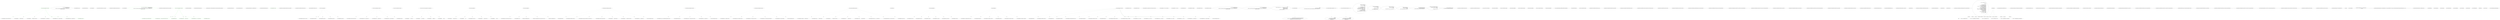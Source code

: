 digraph  {
d24 [cluster="CommandLine.Tests.Unit.Text.HelpTextTests.Create_instance_with_options()", color=green, community=0, label="var lines = sut.ToString().ToNotEmptyLines().TrimStringArray()", prediction=0, span="57-57"];
d23 [cluster="CommandLine.Tests.Unit.Text.HelpTextTests.Create_instance_with_options()", label="var sut = new HelpText { AddDashesToOption = true }\r\n                .AddPreOptionsLine(''pre-options'')\r\n                .AddOptions(new NotParsed<FakeOptions>(TypeInfo.Create(typeof(FakeOptions)), Enumerable.Empty<Error>()))\r\n                .AddPostOptionsLine(''post-options'')", span="50-53"];
d25 [cluster="CommandLine.Tests.Unit.Text.HelpTextTests.Create_instance_with_options()", label="lines[0].ShouldBeEquivalentTo(''pre-options'')", span="58-58"];
d4 [cluster="CommandLine.Text.HelpText.ToString()", label="Entry CommandLine.Text.HelpText.ToString()", span="579-579"];
d21 [cluster="string.ToNotEmptyLines()", label="Entry string.ToNotEmptyLines()", span="10-10"];
d38 [cluster="System.Collections.Generic.IEnumerable<string>.TrimStringArray()", label="Entry System.Collections.Generic.IEnumerable<string>.TrimStringArray()", span="15-15"];
d26 [cluster="CommandLine.Tests.Unit.Text.HelpTextTests.Create_instance_with_options()", label="lines[1].ShouldBeEquivalentTo(''--stringvalue    Define a string value here.'')", span="59-59"];
d27 [cluster="CommandLine.Tests.Unit.Text.HelpTextTests.Create_instance_with_options()", label="lines[2].ShouldBeEquivalentTo(''-i               Define a int sequence here.'')", span="60-60"];
d28 [cluster="CommandLine.Tests.Unit.Text.HelpTextTests.Create_instance_with_options()", label="lines[3].ShouldBeEquivalentTo(''-x               Define a boolean or switch value here.'')", span="61-61"];
d29 [cluster="CommandLine.Tests.Unit.Text.HelpTextTests.Create_instance_with_options()", label="lines[4].ShouldBeEquivalentTo(''--help           Display this help screen.'')", span="62-62"];
d30 [cluster="CommandLine.Tests.Unit.Text.HelpTextTests.Create_instance_with_options()", label="lines[5].ShouldBeEquivalentTo(''--version        Display version information.'')", span="63-63"];
d31 [cluster="CommandLine.Tests.Unit.Text.HelpTextTests.Create_instance_with_options()", label="lines[6].ShouldBeEquivalentTo(''value pos. 0     Define a long value here.'')", span="64-64"];
d32 [cluster="CommandLine.Tests.Unit.Text.HelpTextTests.Create_instance_with_options()", color=green, community=0, label="lines[7].ShouldBeEquivalentTo(''post-options'')", prediction=0, span="65-65"];
d33 [cluster="CommandLine.Tests.Unit.Text.HelpTextTests.Create_instance_with_options()", label="Exit CommandLine.Tests.Unit.Text.HelpTextTests.Create_instance_with_options()", span="46-46"];
d5 [cluster="Unk.ShouldBeEquivalentTo", label="Entry Unk.ShouldBeEquivalentTo", span=""];
d40 [cluster="CommandLine.Tests.Unit.Text.HelpTextTests.Create_instance_with_enum_options_enabled()", color=green, community=0, label="var sut = new HelpText { AddDashesToOption = true, AddEnumValuesToHelpText = true }\r\n                .AddPreOptionsLine(''pre-options'')\r\n                .AddOptions(new NotParsed<FakeOptionsWithHelpTextEnum>(TypeInfo.Create(typeof(FakeOptionsWithHelpTextEnum)), Enumerable.Empty<Error>()))\r\n                .AddPostOptionsLine(''post-options'')", prediction=2, span="74-77"];
d39 [cluster="CommandLine.Tests.Unit.Text.HelpTextTests.Create_instance_with_enum_options_enabled()", label="Entry CommandLine.Tests.Unit.Text.HelpTextTests.Create_instance_with_enum_options_enabled()", span="70-70"];
d41 [cluster="CommandLine.Tests.Unit.Text.HelpTextTests.Create_instance_with_enum_options_enabled()", color=green, community=0, label="var lines = sut.ToString().ToNotEmptyLines().TrimStringArray()", prediction=3, span="81-81"];
d3 [cluster="CommandLine.Text.HelpText.HelpText()", label="Entry CommandLine.Text.HelpText.HelpText()", span="35-35"];
d19 [cluster="CommandLine.Text.HelpText.AddPreOptionsLine(string)", label="Entry CommandLine.Text.HelpText.AddPreOptionsLine(string)", span="321-321"];
d34 [cluster="CommandLine.NotParsed<T>.NotParsed(CommandLine.TypeInfo, System.Collections.Generic.IEnumerable<CommandLine.Error>)", label="Entry CommandLine.NotParsed<T>.NotParsed(CommandLine.TypeInfo, System.Collections.Generic.IEnumerable<CommandLine.Error>)", span="163-163"];
d35 [cluster="CommandLine.TypeInfo.Create(System.Type)", label="Entry CommandLine.TypeInfo.Create(System.Type)", span="29-29"];
d36 [cluster="System.Linq.Enumerable.Empty<TResult>()", label="Entry System.Linq.Enumerable.Empty<TResult>()", span="0-0"];
d37 [cluster="CommandLine.Text.HelpText.AddOptions<T>(CommandLine.ParserResult<T>)", label="Entry CommandLine.Text.HelpText.AddOptions<T>(CommandLine.ParserResult<T>)", span="388-388"];
d20 [cluster="CommandLine.Text.HelpText.AddPostOptionsLine(string)", label="Entry CommandLine.Text.HelpText.AddPostOptionsLine(string)", span="332-332"];
d42 [cluster="CommandLine.Tests.Unit.Text.HelpTextTests.Create_instance_with_enum_options_enabled()", color=green, community=0, label="lines[0].ShouldBeEquivalentTo(''pre-options'')", prediction=4, span="82-82"];
d43 [cluster="CommandLine.Tests.Unit.Text.HelpTextTests.Create_instance_with_enum_options_enabled()", color=green, community=0, label="lines[1].ShouldBeEquivalentTo(''--stringvalue    Define a string value here.'')", prediction=3, span="83-83"];
d44 [cluster="CommandLine.Tests.Unit.Text.HelpTextTests.Create_instance_with_enum_options_enabled()", color=green, community=0, label="lines[2].ShouldBeEquivalentTo(''--shape          Define a enum value here. Valid values: Circle, Square,'')", prediction=3, span="84-84"];
d45 [cluster="CommandLine.Tests.Unit.Text.HelpTextTests.Create_instance_with_enum_options_enabled()", color=green, community=0, label="lines[3].ShouldBeEquivalentTo(''Triangle'')", prediction=3, span="85-85"];
d46 [cluster="CommandLine.Tests.Unit.Text.HelpTextTests.Create_instance_with_enum_options_enabled()", color=green, community=0, label="lines[4].ShouldBeEquivalentTo(''--help           Display this help screen.'')", prediction=3, span="86-86"];
d47 [cluster="CommandLine.Tests.Unit.Text.HelpTextTests.Create_instance_with_enum_options_enabled()", color=green, community=0, label="lines[5].ShouldBeEquivalentTo(''--version        Display version information.'')", prediction=3, span="87-87"];
d48 [cluster="CommandLine.Tests.Unit.Text.HelpTextTests.Create_instance_with_enum_options_enabled()", color=green, community=0, label="lines[6].ShouldBeEquivalentTo(''post-options'')", prediction=3, span="88-88"];
d49 [cluster="CommandLine.Tests.Unit.Text.HelpTextTests.Create_instance_with_enum_options_enabled()", label="Exit CommandLine.Tests.Unit.Text.HelpTextTests.Create_instance_with_enum_options_enabled()", span="70-70"];
d22 [cluster="CommandLine.Tests.Unit.Text.HelpTextTests.Create_instance_with_options()", label="Entry CommandLine.Tests.Unit.Text.HelpTextTests.Create_instance_with_options()", span="46-46"];
d1 [cluster="CommandLine.Tests.Unit.Text.HelpTextTests.Create_empty_instance()", label="string.Empty.ShouldBeEquivalentTo(new HelpText().ToString())", span="18-18"];
d8 [cluster="CommandLine.Tests.Unit.Text.HelpTextTests.Create_instance_without_options()", label="var lines = sut.ToString().ToNotEmptyLines()", span="34-34"];
d52 [cluster="CommandLine.Tests.Unit.Text.HelpTextTests.Create_instance_with_enum_options_disabled()", label="var lines = sut.ToString().ToNotEmptyLines().TrimStringArray()", span="104-104"];
d62 [cluster="CommandLine.Tests.Unit.Text.HelpTextTests.When_defined_MetaValue_should_be_rendered()", label="var lines = sut.ToString().ToNotEmptyLines().TrimStringArray()", span="124-124"];
d70 [cluster="CommandLine.Tests.Unit.Text.HelpTextTests.When_help_text_is_longer_than_width_it_will_wrap_around_as_if_in_a_column()", label="var lines = sut.ToString().Split(new[] { Environment.NewLine }, StringSplitOptions.None)", span="143-143"];
d82 [cluster="CommandLine.Tests.Unit.Text.HelpTextTests.Long_help_text_without_spaces()", label="var lines = sut.ToString().ToNotEmptyLines()", span="166-166"];
d94 [cluster="CommandLine.Tests.Unit.Text.HelpTextTests.Long_pre_and_post_lines_without_spaces()", label="var lines = sut.ToString().ToNotEmptyLines()", span="188-188"];
d152 [cluster="CommandLine.Tests.Unit.Text.HelpTextTests.Invoke_AutoBuild_for_Options_returns_appropriate_formatted_text()", label="var lines = helpText.ToString().ToNotEmptyLines().TrimStringArray()", span="274-274"];
d169 [cluster="CommandLine.Tests.Unit.Text.HelpTextTests.Invoke_AutoBuild_for_Verbs_with_specific_verb_returns_appropriate_formatted_text()", label="var lines = helpText.ToString().ToNotEmptyLines().TrimStringArray()", span="302-302"];
d181 [cluster="CommandLine.Tests.Unit.Text.HelpTextTests.Invoke_AutoBuild_for_Verbs_with_unknown_verb_returns_appropriate_formatted_text()", label="var lines = helpText.ToString().ToNotEmptyLines().TrimStringArray()", span="328-328"];
d194 [cluster="CommandLine.Tests.Unit.Text.HelpTextTests.Create_instance_with_options_and_values()", label="var lines = sut.ToString().ToNotEmptyLines().TrimStringArray()", span="352-352"];
d221 [cluster="CommandLine.Tests.Unit.Text.HelpTextTests.Invoke_AutoBuild_for_Options_with_Usage_returns_appropriate_formatted_text()", label="var text = helpText.ToString()", span="404-404"];
d107 [cluster="CommandLine.Tests.Unit.Text.HelpTextTests.Invoking_RenderParsingErrorsText_returns_appropriate_formatted_text()", label="var lines = errorsText.ToNotEmptyLines()", span="246-246"];
d208 [cluster="CommandLine.Tests.Unit.Text.HelpTextTests.RenderUsageText_returns_properly_formatted_text()", label="var lines = text.ToNotEmptyLines()", span="377-377"];
d222 [cluster="CommandLine.Tests.Unit.Text.HelpTextTests.Invoke_AutoBuild_for_Options_with_Usage_returns_appropriate_formatted_text()", label="var lines = text.ToNotEmptyLines().TrimStringArray()", span="405-405"];
d9 [cluster="CommandLine.Tests.Unit.Text.HelpTextTests.Create_instance_without_options()", label="lines[0].ShouldBeEquivalentTo(''Unit-tests 2.0'')", span="36-36"];
d10 [cluster="CommandLine.Tests.Unit.Text.HelpTextTests.Create_instance_without_options()", label="lines[1].ShouldBeEquivalentTo(''Copyright (C) 2005 - 2013 Author'')", span="37-37"];
d11 [cluster="CommandLine.Tests.Unit.Text.HelpTextTests.Create_instance_without_options()", label="lines[2].ShouldBeEquivalentTo(''pre-options line 1'')", span="38-38"];
d12 [cluster="CommandLine.Tests.Unit.Text.HelpTextTests.Create_instance_without_options()", label="lines[3].ShouldBeEquivalentTo(''pre-options line 2'')", span="39-39"];
d13 [cluster="CommandLine.Tests.Unit.Text.HelpTextTests.Create_instance_without_options()", label="lines[4].ShouldBeEquivalentTo(''post-options line 1'')", span="40-40"];
d14 [cluster="CommandLine.Tests.Unit.Text.HelpTextTests.Create_instance_without_options()", label="lines[5].ShouldBeEquivalentTo(''post-options line 2'')", span="41-41"];
d53 [cluster="CommandLine.Tests.Unit.Text.HelpTextTests.Create_instance_with_enum_options_disabled()", label="lines[0].ShouldBeEquivalentTo(''pre-options'')", span="105-105"];
d54 [cluster="CommandLine.Tests.Unit.Text.HelpTextTests.Create_instance_with_enum_options_disabled()", label="lines[1].ShouldBeEquivalentTo(''--stringvalue    Define a string value here.'')", span="106-106"];
d55 [cluster="CommandLine.Tests.Unit.Text.HelpTextTests.Create_instance_with_enum_options_disabled()", label="lines[2].ShouldBeEquivalentTo(''--shape          Define a enum value here.'')", span="107-107"];
d56 [cluster="CommandLine.Tests.Unit.Text.HelpTextTests.Create_instance_with_enum_options_disabled()", label="lines[3].ShouldBeEquivalentTo(''--help           Display this help screen.'')", span="108-108"];
d57 [cluster="CommandLine.Tests.Unit.Text.HelpTextTests.Create_instance_with_enum_options_disabled()", label="lines[4].ShouldBeEquivalentTo(''--version        Display version information.'')", span="109-109"];
d58 [cluster="CommandLine.Tests.Unit.Text.HelpTextTests.Create_instance_with_enum_options_disabled()", label="lines[5].ShouldBeEquivalentTo(''post-options'')", span="110-110"];
d63 [cluster="CommandLine.Tests.Unit.Text.HelpTextTests.When_defined_MetaValue_should_be_rendered()", label="lines[2].ShouldBeEquivalentTo(''i FILE, input-file=FILE    Required. Specify input FILE to be processed.'')", span="126-126"];
d71 [cluster="CommandLine.Tests.Unit.Text.HelpTextTests.When_help_text_is_longer_than_width_it_will_wrap_around_as_if_in_a_column()", label="lines[2].ShouldBeEquivalentTo(''  v, verbose    This is the description'')", span="144-144"];
d72 [cluster="CommandLine.Tests.Unit.Text.HelpTextTests.When_help_text_is_longer_than_width_it_will_wrap_around_as_if_in_a_column()", label="lines[3].ShouldBeEquivalentTo(''                of the verbosity to '')", span="146-146"];
d73 [cluster="CommandLine.Tests.Unit.Text.HelpTextTests.When_help_text_is_longer_than_width_it_will_wrap_around_as_if_in_a_column()", label="lines[4].ShouldBeEquivalentTo(''                test out the wrapping '')", span="147-147"];
d74 [cluster="CommandLine.Tests.Unit.Text.HelpTextTests.When_help_text_is_longer_than_width_it_will_wrap_around_as_if_in_a_column()", label="lines[5].ShouldBeEquivalentTo(''                capabilities of the '')", span="148-148"];
d75 [cluster="CommandLine.Tests.Unit.Text.HelpTextTests.When_help_text_is_longer_than_width_it_will_wrap_around_as_if_in_a_column()", label="lines[6].ShouldBeEquivalentTo(''                Help Text.'')", span="149-149"];
d83 [cluster="CommandLine.Tests.Unit.Text.HelpTextTests.Long_help_text_without_spaces()", label="lines[1].ShouldBeEquivalentTo(''  v, verbose    Before '')", span="167-167"];
d84 [cluster="CommandLine.Tests.Unit.Text.HelpTextTests.Long_help_text_without_spaces()", label="lines[2].ShouldBeEquivalentTo(''                012345678901234567890123'')", span="168-168"];
d85 [cluster="CommandLine.Tests.Unit.Text.HelpTextTests.Long_help_text_without_spaces()", label="lines[3].ShouldBeEquivalentTo(''                After'')", span="169-169"];
d86 [cluster="CommandLine.Tests.Unit.Text.HelpTextTests.Long_help_text_without_spaces()", label="lines[4].ShouldBeEquivalentTo(''  input-file    Before '')", span="170-170"];
d87 [cluster="CommandLine.Tests.Unit.Text.HelpTextTests.Long_help_text_without_spaces()", label="lines[5].ShouldBeEquivalentTo(''                012345678901234567890123'')", span="171-171"];
d88 [cluster="CommandLine.Tests.Unit.Text.HelpTextTests.Long_help_text_without_spaces()", label="lines[6].ShouldBeEquivalentTo(''                456789 After'')", span="172-172"];
d95 [cluster="CommandLine.Tests.Unit.Text.HelpTextTests.Long_pre_and_post_lines_without_spaces()", label="lines[1].ShouldBeEquivalentTo(''Before '')", span="189-189"];
d96 [cluster="CommandLine.Tests.Unit.Text.HelpTextTests.Long_pre_and_post_lines_without_spaces()", label="lines[2].ShouldBeEquivalentTo(''0123456789012345678901234567890123456789'')", span="190-190"];
d97 [cluster="CommandLine.Tests.Unit.Text.HelpTextTests.Long_pre_and_post_lines_without_spaces()", label="lines[3].ShouldBeEquivalentTo(''012 After'')", span="191-191"];
d98 [cluster="CommandLine.Tests.Unit.Text.HelpTextTests.Long_pre_and_post_lines_without_spaces()", label="lines[lines.Length - 3].ShouldBeEquivalentTo(''Before '')", span="192-192"];
d99 [cluster="CommandLine.Tests.Unit.Text.HelpTextTests.Long_pre_and_post_lines_without_spaces()", label="lines[lines.Length - 2].ShouldBeEquivalentTo(''0123456789012345678901234567890123456789'')", span="193-193"];
d100 [cluster="CommandLine.Tests.Unit.Text.HelpTextTests.Long_pre_and_post_lines_without_spaces()", label="lines[lines.Length - 1].ShouldBeEquivalentTo('' After'')", span="194-194"];
d108 [cluster="CommandLine.Tests.Unit.Text.HelpTextTests.Invoking_RenderParsingErrorsText_returns_appropriate_formatted_text()", label="lines[0].ShouldBeEquivalentTo(''  ERR badtoken'')", span="248-248"];
d109 [cluster="CommandLine.Tests.Unit.Text.HelpTextTests.Invoking_RenderParsingErrorsText_returns_appropriate_formatted_text()", label="lines[1].ShouldBeEquivalentTo(''  ERR x, switch'')", span="249-249"];
d110 [cluster="CommandLine.Tests.Unit.Text.HelpTextTests.Invoking_RenderParsingErrorsText_returns_appropriate_formatted_text()", label="lines[2].ShouldBeEquivalentTo(''  ERR unknown'')", span="250-250"];
d111 [cluster="CommandLine.Tests.Unit.Text.HelpTextTests.Invoking_RenderParsingErrorsText_returns_appropriate_formatted_text()", label="lines[3].ShouldBeEquivalentTo(''  ERR missing'')", span="251-251"];
d112 [cluster="CommandLine.Tests.Unit.Text.HelpTextTests.Invoking_RenderParsingErrorsText_returns_appropriate_formatted_text()", label="lines[4].ShouldBeEquivalentTo(''  ERR s, sequence'')", span="252-252"];
d113 [cluster="CommandLine.Tests.Unit.Text.HelpTextTests.Invoking_RenderParsingErrorsText_returns_appropriate_formatted_text()", label="lines[5].ShouldBeEquivalentTo(''  ERR no-verb-selected'')", span="253-253"];
d114 [cluster="CommandLine.Tests.Unit.Text.HelpTextTests.Invoking_RenderParsingErrorsText_returns_appropriate_formatted_text()", label="lines[6].ShouldBeEquivalentTo(''  ERR badverb'')", span="254-254"];
d155 [cluster="CommandLine.Tests.Unit.Text.HelpTextTests.Invoke_AutoBuild_for_Options_returns_appropriate_formatted_text()", label="lines[2].ShouldBeEquivalentTo(''ERROR(S):'')", span="277-277"];
d156 [cluster="CommandLine.Tests.Unit.Text.HelpTextTests.Invoke_AutoBuild_for_Options_returns_appropriate_formatted_text()", label="lines[3].ShouldBeEquivalentTo(''Token 'badtoken' is not recognized.'')", span="278-278"];
d157 [cluster="CommandLine.Tests.Unit.Text.HelpTextTests.Invoke_AutoBuild_for_Options_returns_appropriate_formatted_text()", label="lines[4].ShouldBeEquivalentTo(''A sequence option 'i' is defined with fewer or more items than required.'')", span="279-279"];
d158 [cluster="CommandLine.Tests.Unit.Text.HelpTextTests.Invoke_AutoBuild_for_Options_returns_appropriate_formatted_text()", label="lines[5].ShouldBeEquivalentTo(''--stringvalue    Define a string value here.'')", span="280-280"];
d159 [cluster="CommandLine.Tests.Unit.Text.HelpTextTests.Invoke_AutoBuild_for_Options_returns_appropriate_formatted_text()", label="lines[6].ShouldBeEquivalentTo(''-i               Define a int sequence here.'')", span="281-281"];
d160 [cluster="CommandLine.Tests.Unit.Text.HelpTextTests.Invoke_AutoBuild_for_Options_returns_appropriate_formatted_text()", label="lines[7].ShouldBeEquivalentTo(''-x               Define a boolean or switch value here.'')", span="282-282"];
d161 [cluster="CommandLine.Tests.Unit.Text.HelpTextTests.Invoke_AutoBuild_for_Options_returns_appropriate_formatted_text()", label="lines[8].ShouldBeEquivalentTo(''--help           Display this help screen.'')", span="283-283"];
d172 [cluster="CommandLine.Tests.Unit.Text.HelpTextTests.Invoke_AutoBuild_for_Verbs_with_specific_verb_returns_appropriate_formatted_text()", label="lines[2].ShouldBeEquivalentTo(''-p, --patch    Use the interactive patch selection interface to chose which'')", span="306-306"];
d173 [cluster="CommandLine.Tests.Unit.Text.HelpTextTests.Invoke_AutoBuild_for_Verbs_with_specific_verb_returns_appropriate_formatted_text()", label="lines[3].ShouldBeEquivalentTo(''changes to commit.'')", span="307-307"];
d174 [cluster="CommandLine.Tests.Unit.Text.HelpTextTests.Invoke_AutoBuild_for_Verbs_with_specific_verb_returns_appropriate_formatted_text()", label="lines[4].ShouldBeEquivalentTo(''--amend        Used to amend the tip of the current branch.'')", span="308-308"];
d175 [cluster="CommandLine.Tests.Unit.Text.HelpTextTests.Invoke_AutoBuild_for_Verbs_with_specific_verb_returns_appropriate_formatted_text()", label="lines[5].ShouldBeEquivalentTo(''--help         Display this help screen.'')", span="309-309"];
d184 [cluster="CommandLine.Tests.Unit.Text.HelpTextTests.Invoke_AutoBuild_for_Verbs_with_unknown_verb_returns_appropriate_formatted_text()", label="lines[2].ShouldBeEquivalentTo(''add        Add file contents to the index.'')", span="332-332"];
d185 [cluster="CommandLine.Tests.Unit.Text.HelpTextTests.Invoke_AutoBuild_for_Verbs_with_unknown_verb_returns_appropriate_formatted_text()", label="lines[3].ShouldBeEquivalentTo(''commit     Record changes to the repository.'')", span="333-333"];
d186 [cluster="CommandLine.Tests.Unit.Text.HelpTextTests.Invoke_AutoBuild_for_Verbs_with_unknown_verb_returns_appropriate_formatted_text()", label="lines[4].ShouldBeEquivalentTo(''clone      Clone a repository into a new directory.'')", span="334-334"];
d187 [cluster="CommandLine.Tests.Unit.Text.HelpTextTests.Invoke_AutoBuild_for_Verbs_with_unknown_verb_returns_appropriate_formatted_text()", label="lines[5].ShouldBeEquivalentTo(''help       Display more information on a specific command.'')", span="335-335"];
d188 [cluster="CommandLine.Tests.Unit.Text.HelpTextTests.Invoke_AutoBuild_for_Verbs_with_unknown_verb_returns_appropriate_formatted_text()", label="lines[6].ShouldBeEquivalentTo(''version    Display version information.'')", span="336-336"];
d195 [cluster="CommandLine.Tests.Unit.Text.HelpTextTests.Create_instance_with_options_and_values()", label="lines[0].ShouldBeEquivalentTo(''pre-options'')", span="353-353"];
d196 [cluster="CommandLine.Tests.Unit.Text.HelpTextTests.Create_instance_with_options_and_values()", label="lines[1].ShouldBeEquivalentTo(''--stringvalue=STR            Define a string value here.'')", span="354-354"];
d197 [cluster="CommandLine.Tests.Unit.Text.HelpTextTests.Create_instance_with_options_and_values()", label="lines[2].ShouldBeEquivalentTo(''-i INTSEQ                    Define a int sequence here.'')", span="355-355"];
d198 [cluster="CommandLine.Tests.Unit.Text.HelpTextTests.Create_instance_with_options_and_values()", label="lines[3].ShouldBeEquivalentTo(''-x                           Define a boolean or switch value here.'')", span="356-356"];
d199 [cluster="CommandLine.Tests.Unit.Text.HelpTextTests.Create_instance_with_options_and_values()", label="lines[4].ShouldBeEquivalentTo(''--help                       Display this help screen.'')", span="357-357"];
d200 [cluster="CommandLine.Tests.Unit.Text.HelpTextTests.Create_instance_with_options_and_values()", label="lines[5].ShouldBeEquivalentTo(''--version                    Display version information.'')", span="358-358"];
d201 [cluster="CommandLine.Tests.Unit.Text.HelpTextTests.Create_instance_with_options_and_values()", label="lines[6].ShouldBeEquivalentTo(''number (pos. 0) NUM          Define a long value here.'')", span="359-359"];
d202 [cluster="CommandLine.Tests.Unit.Text.HelpTextTests.Create_instance_with_options_and_values()", label="lines[7].ShouldBeEquivalentTo(''paintcolor (pos. 1) COLOR    Define a color value here.'')", span="360-360"];
d203 [cluster="CommandLine.Tests.Unit.Text.HelpTextTests.Create_instance_with_options_and_values()", label="lines[8].ShouldBeEquivalentTo(''post-options'', lines[8])", span="361-361"];
d209 [cluster="CommandLine.Tests.Unit.Text.HelpTextTests.RenderUsageText_returns_properly_formatted_text()", label="lines[0].ShouldBeEquivalentTo(''Normal scenario:'')", span="380-380"];
d210 [cluster="CommandLine.Tests.Unit.Text.HelpTextTests.RenderUsageText_returns_properly_formatted_text()", label="lines[1].ShouldBeEquivalentTo(''  mono testapp.exe --input file.bin --output out.bin'')", span="381-381"];
d211 [cluster="CommandLine.Tests.Unit.Text.HelpTextTests.RenderUsageText_returns_properly_formatted_text()", label="lines[2].ShouldBeEquivalentTo(''Logging warnings:'')", span="382-382"];
d212 [cluster="CommandLine.Tests.Unit.Text.HelpTextTests.RenderUsageText_returns_properly_formatted_text()", label="lines[3].ShouldBeEquivalentTo(''  mono testapp.exe -w --input file.bin'')", span="383-383"];
d213 [cluster="CommandLine.Tests.Unit.Text.HelpTextTests.RenderUsageText_returns_properly_formatted_text()", label="lines[4].ShouldBeEquivalentTo(''Logging errors:'')", span="384-384"];
d214 [cluster="CommandLine.Tests.Unit.Text.HelpTextTests.RenderUsageText_returns_properly_formatted_text()", label="lines[5].ShouldBeEquivalentTo(''  mono testapp.exe -e --input file.bin'')", span="385-385"];
d215 [cluster="CommandLine.Tests.Unit.Text.HelpTextTests.RenderUsageText_returns_properly_formatted_text()", label="lines[6].ShouldBeEquivalentTo(''  mono testapp.exe --errs --input=file.bin'')", span="386-386"];
d225 [cluster="CommandLine.Tests.Unit.Text.HelpTextTests.Invoke_AutoBuild_for_Options_with_Usage_returns_appropriate_formatted_text()", label="lines[2].ShouldBeEquivalentTo(''ERROR(S):'')", span="408-408"];
d226 [cluster="CommandLine.Tests.Unit.Text.HelpTextTests.Invoke_AutoBuild_for_Options_with_Usage_returns_appropriate_formatted_text()", label="lines[3].ShouldBeEquivalentTo(''Token 'badtoken' is not recognized.'')", span="409-409"];
d227 [cluster="CommandLine.Tests.Unit.Text.HelpTextTests.Invoke_AutoBuild_for_Options_with_Usage_returns_appropriate_formatted_text()", label="lines[4].ShouldBeEquivalentTo(''USAGE:'')", span="410-410"];
d228 [cluster="CommandLine.Tests.Unit.Text.HelpTextTests.Invoke_AutoBuild_for_Options_with_Usage_returns_appropriate_formatted_text()", label="lines[5].ShouldBeEquivalentTo(''Normal scenario:'')", span="411-411"];
d229 [cluster="CommandLine.Tests.Unit.Text.HelpTextTests.Invoke_AutoBuild_for_Options_with_Usage_returns_appropriate_formatted_text()", label="lines[6].ShouldBeEquivalentTo(''mono testapp.exe --input file.bin --output out.bin'')", span="412-412"];
d230 [cluster="CommandLine.Tests.Unit.Text.HelpTextTests.Invoke_AutoBuild_for_Options_with_Usage_returns_appropriate_formatted_text()", label="lines[7].ShouldBeEquivalentTo(''Logging warnings:'')", span="413-413"];
d231 [cluster="CommandLine.Tests.Unit.Text.HelpTextTests.Invoke_AutoBuild_for_Options_with_Usage_returns_appropriate_formatted_text()", label="lines[8].ShouldBeEquivalentTo(''mono testapp.exe -w --input file.bin'')", span="414-414"];
d232 [cluster="CommandLine.Tests.Unit.Text.HelpTextTests.Invoke_AutoBuild_for_Options_with_Usage_returns_appropriate_formatted_text()", label="lines[9].ShouldBeEquivalentTo(''Logging errors:'')", span="415-415"];
d233 [cluster="CommandLine.Tests.Unit.Text.HelpTextTests.Invoke_AutoBuild_for_Options_with_Usage_returns_appropriate_formatted_text()", label="lines[10].ShouldBeEquivalentTo(''mono testapp.exe -e --input file.bin'')", span="416-416"];
d234 [cluster="CommandLine.Tests.Unit.Text.HelpTextTests.Invoke_AutoBuild_for_Options_with_Usage_returns_appropriate_formatted_text()", label="lines[11].ShouldBeEquivalentTo(''mono testapp.exe --errs --input=file.bin'')", span="417-417"];
d235 [cluster="CommandLine.Tests.Unit.Text.HelpTextTests.Invoke_AutoBuild_for_Options_with_Usage_returns_appropriate_formatted_text()", label="lines[12].ShouldBeEquivalentTo(''-i, --input     Set input file.'')", span="418-418"];
d236 [cluster="CommandLine.Tests.Unit.Text.HelpTextTests.Invoke_AutoBuild_for_Options_with_Usage_returns_appropriate_formatted_text()", label="lines[13].ShouldBeEquivalentTo(''-i, --output    Set output file.'')", span="419-419"];
d237 [cluster="CommandLine.Tests.Unit.Text.HelpTextTests.Invoke_AutoBuild_for_Options_with_Usage_returns_appropriate_formatted_text()", label="lines[14].ShouldBeEquivalentTo(''--verbose       Set verbosity level.'')", span="420-420"];
d238 [cluster="CommandLine.Tests.Unit.Text.HelpTextTests.Invoke_AutoBuild_for_Options_with_Usage_returns_appropriate_formatted_text()", label="lines[15].ShouldBeEquivalentTo(''-w, --warns     Log warnings.'')", span="421-421"];
d239 [cluster="CommandLine.Tests.Unit.Text.HelpTextTests.Invoke_AutoBuild_for_Options_with_Usage_returns_appropriate_formatted_text()", label="lines[16].ShouldBeEquivalentTo(''-e, --errs      Log errors.'')", span="422-422"];
d240 [cluster="CommandLine.Tests.Unit.Text.HelpTextTests.Invoke_AutoBuild_for_Options_with_Usage_returns_appropriate_formatted_text()", label="lines[17].ShouldBeEquivalentTo(''--help          Display this help screen.'')", span="423-423"];
d241 [cluster="CommandLine.Tests.Unit.Text.HelpTextTests.Invoke_AutoBuild_for_Options_with_Usage_returns_appropriate_formatted_text()", label="lines[18].ShouldBeEquivalentTo(''--version       Display version information.'')", span="424-424"];
d51 [cluster="CommandLine.Tests.Unit.Text.HelpTextTests.Create_instance_with_enum_options_disabled()", label="var sut = new HelpText { AddDashesToOption = true }\r\n                .AddPreOptionsLine(''pre-options'')\r\n                .AddOptions(new NotParsed<FakeOptionsWithHelpTextEnum>(TypeInfo.Create(typeof(FakeOptionsWithHelpTextEnum)), Enumerable.Empty<Error>()))\r\n                .AddPostOptionsLine(''post-options'')", span="97-100"];
d193 [cluster="CommandLine.Tests.Unit.Text.HelpTextTests.Create_instance_with_options_and_values()", label="var sut = new HelpText { AddDashesToOption = true }\r\n                .AddPreOptionsLine(''pre-options'')\r\n                .AddOptions(new NotParsed<FakeOptionsWithHelpTextValue>(TypeInfo.Create(typeof(FakeOptionsWithHelpTextValue)), Enumerable.Empty<Error>()))\r\n                .AddPostOptionsLine(''post-options'')", span="345-348"];
d7 [cluster="CommandLine.Tests.Unit.Text.HelpTextTests.Create_instance_without_options()", label="var sut =\r\n                new HelpText(new HeadingInfo(''Unit-tests'', ''2.0''), new CopyrightInfo(true, ''Author'', 2005, 2013))\r\n                    .AddPreOptionsLine(''pre-options line 1'')\r\n                    .AddPreOptionsLine(''pre-options line 2'')\r\n                    .AddPostOptionsLine(''post-options line 1'')\r\n                    .AddPostOptionsLine(''post-options line 2'')", span="26-31"];
d93 [cluster="CommandLine.Tests.Unit.Text.HelpTextTests.Long_pre_and_post_lines_without_spaces()", label="sut.AddPreOptionsLine(''Before 0123456789012345678901234567890123456789012 After'')\r\n                .AddOptions(new NotParsed<FakeOptionsForHelp>(TypeInfo.Create(typeof(FakeOptionsForHelp)), Enumerable.Empty<Error>()))\r\n                .AddPostOptionsLine(''Before 0123456789012345678901234567890123456789 After'')", span="183-185"];
d61 [cluster="CommandLine.Tests.Unit.Text.HelpTextTests.When_defined_MetaValue_should_be_rendered()", label="var sut =\r\n                new HelpText(''Meta Value.'').AddOptions(\r\n                    new NotParsed<FakeOptionsWithMetaValue>(TypeInfo.Create(typeof(FakeOptionsWithMetaValue)), Enumerable.Empty<Error>()))", span="119-121"];
d69 [cluster="CommandLine.Tests.Unit.Text.HelpTextTests.When_help_text_is_longer_than_width_it_will_wrap_around_as_if_in_a_column()", label="sut.AddOptions(\r\n                new NotParsed<FakeOptionsWithLongDescription>(\r\n                    TypeInfo.Create(typeof(FakeOptionsWithLongDescription)),\r\n                    Enumerable.Empty<Error>()))", span="137-140"];
d81 [cluster="CommandLine.Tests.Unit.Text.HelpTextTests.Long_help_text_without_spaces()", label="sut.AddOptions(\r\n                new NotParsed<FakeOptionsWithLongDescriptionAndNoSpaces>(\r\n                    TypeInfo.Create(typeof(FakeOptionsWithLongDescriptionAndNoSpaces)),\r\n                    Enumerable.Empty<Error>()))", span="160-163"];
d103 [cluster="CommandLine.Tests.Unit.Text.HelpTextTests.Invoking_RenderParsingErrorsText_returns_appropriate_formatted_text()", label="var fakeResult = new NotParsed<object>(\r\n                TypeInfo.Create(typeof(NullInstance)),\r\n                new Error[]\r\n                    {\r\n                        new BadFormatTokenError(''badtoken''),\r\n                        new MissingValueOptionError(new NameInfo(''x'', ''switch'')),\r\n                        new UnknownOptionError(''unknown''),\r\n                        new MissingRequiredOptionError(new NameInfo('''', ''missing'')),\r\n                        new SequenceOutOfRangeError(new NameInfo(''s'', ''sequence'')),\r\n                        new NoVerbSelectedError(),\r\n                        new BadVerbSelectedError(''badverb''),\r\n                        new HelpRequestedError(), // should be ignored\r\n                        new HelpVerbRequestedError(null, null, false) // should be ignored \r\n                    })", span="203-216"];
d150 [cluster="CommandLine.Tests.Unit.Text.HelpTextTests.Invoke_AutoBuild_for_Options_returns_appropriate_formatted_text()", label="var fakeResult = new NotParsed<FakeOptions>(\r\n                TypeInfo.Create(typeof(FakeOptions)),\r\n                new Error[]\r\n                    {\r\n                        new BadFormatTokenError(''badtoken''),\r\n                        new SequenceOutOfRangeError(new NameInfo(''i'', ''''))\r\n                    })", span="262-268"];
d167 [cluster="CommandLine.Tests.Unit.Text.HelpTextTests.Invoke_AutoBuild_for_Verbs_with_specific_verb_returns_appropriate_formatted_text()", label="var fakeResult = new NotParsed<object>(\r\n                TypeInfo.Create(typeof(NullInstance)),\r\n                new Error[]\r\n                    {\r\n                        new HelpVerbRequestedError(''commit'', typeof(CommitOptions), true)\r\n                    })", span="291-296"];
d179 [cluster="CommandLine.Tests.Unit.Text.HelpTextTests.Invoke_AutoBuild_for_Verbs_with_unknown_verb_returns_appropriate_formatted_text()", label="var fakeResult = new NotParsed<object>(\r\n                TypeInfo.Create(typeof(NullInstance),\r\n                    verbTypes),\r\n                new Error[] { new HelpVerbRequestedError(null, null, false) })", span="319-322"];
d206 [cluster="CommandLine.Tests.Unit.Text.HelpTextTests.RenderUsageText_returns_properly_formatted_text()", label="ParserResult<FakeOptionsWithUsageText> result =\r\n                new NotParsed<FakeOptionsWithUsageText>(\r\n                    TypeInfo.Create(typeof(FakeOptionsWithUsageText)), Enumerable.Empty<Error>())", span="369-371"];
d219 [cluster="CommandLine.Tests.Unit.Text.HelpTextTests.Invoke_AutoBuild_for_Options_with_Usage_returns_appropriate_formatted_text()", label="var fakeResult = new NotParsed<FakeOptionsWithUsageText>(\r\n                TypeInfo.Create(typeof(FakeOptionsWithUsageText)),\r\n                new Error[]\r\n                    {\r\n                        new BadFormatTokenError(''badtoken'')\r\n                    })", span="393-398"];
d178 [cluster="CommandLine.Tests.Unit.Text.HelpTextTests.Invoke_AutoBuild_for_Verbs_with_unknown_verb_returns_appropriate_formatted_text()", label="var verbTypes = Enumerable.Empty<Type>().Concat(\r\n                new[] { typeof(AddOptions), typeof(CommitOptions), typeof(CloneOptions) })", span="317-318"];
d0 [cluster="CommandLine.Tests.Unit.Text.HelpTextTests.Create_empty_instance()", label="Entry CommandLine.Tests.Unit.Text.HelpTextTests.Create_empty_instance()", span="16-16"];
d2 [cluster="CommandLine.Tests.Unit.Text.HelpTextTests.Create_empty_instance()", label="Exit CommandLine.Tests.Unit.Text.HelpTextTests.Create_empty_instance()", span="16-16"];
d67 [cluster="CommandLine.Tests.Unit.Text.HelpTextTests.When_help_text_is_longer_than_width_it_will_wrap_around_as_if_in_a_column()", label="var sut = new HelpText(new HeadingInfo(''CommandLine.Tests.dll'', ''1.9.4.131''))", span="135-135"];
d77 [cluster="string.Split(string[], System.StringSplitOptions)", label="Entry string.Split(string[], System.StringSplitOptions)", span="0-0"];
d79 [cluster="CommandLine.Tests.Unit.Text.HelpTextTests.Long_help_text_without_spaces()", label="var sut = new HelpText(new HeadingInfo(''CommandLine.Tests.dll'', ''1.9.4.131''))", span="158-158"];
d91 [cluster="CommandLine.Tests.Unit.Text.HelpTextTests.Long_pre_and_post_lines_without_spaces()", label="var sut = new HelpText(''Heading Info.'')", span="181-181"];
d151 [cluster="CommandLine.Tests.Unit.Text.HelpTextTests.Invoke_AutoBuild_for_Options_returns_appropriate_formatted_text()", label="var helpText = HelpText.AutoBuild(fakeResult)", span="271-271"];
d153 [cluster="CommandLine.Tests.Unit.Text.HelpTextTests.Invoke_AutoBuild_for_Options_returns_appropriate_formatted_text()", label="lines[0].Should().StartWithEquivalent(''CommandLine'')", span="275-275"];
d154 [cluster="CommandLine.Tests.Unit.Text.HelpTextTests.Invoke_AutoBuild_for_Options_returns_appropriate_formatted_text()", label="lines[1].Should().StartWithEquivalent(''Copyright (c)'')", span="276-276"];
d168 [cluster="CommandLine.Tests.Unit.Text.HelpTextTests.Invoke_AutoBuild_for_Verbs_with_specific_verb_returns_appropriate_formatted_text()", label="var helpText = HelpText.AutoBuild(fakeResult)", span="299-299"];
d170 [cluster="CommandLine.Tests.Unit.Text.HelpTextTests.Invoke_AutoBuild_for_Verbs_with_specific_verb_returns_appropriate_formatted_text()", label="lines[0].Should().StartWithEquivalent(''CommandLine'')", span="304-304"];
d171 [cluster="CommandLine.Tests.Unit.Text.HelpTextTests.Invoke_AutoBuild_for_Verbs_with_specific_verb_returns_appropriate_formatted_text()", label="lines[1].Should().StartWithEquivalent(''Copyright (c)'')", span="305-305"];
d180 [cluster="CommandLine.Tests.Unit.Text.HelpTextTests.Invoke_AutoBuild_for_Verbs_with_unknown_verb_returns_appropriate_formatted_text()", label="var helpText = HelpText.AutoBuild(fakeResult)", span="325-325"];
d182 [cluster="CommandLine.Tests.Unit.Text.HelpTextTests.Invoke_AutoBuild_for_Verbs_with_unknown_verb_returns_appropriate_formatted_text()", label="lines[0].Should().StartWithEquivalent(''CommandLine'')", span="330-330"];
d183 [cluster="CommandLine.Tests.Unit.Text.HelpTextTests.Invoke_AutoBuild_for_Verbs_with_unknown_verb_returns_appropriate_formatted_text()", label="lines[1].Should().StartWithEquivalent(''Copyright (c)'')", span="331-331"];
d220 [cluster="CommandLine.Tests.Unit.Text.HelpTextTests.Invoke_AutoBuild_for_Options_with_Usage_returns_appropriate_formatted_text()", label="var helpText = HelpText.AutoBuild(fakeResult)", span="401-401"];
d106 [cluster="CommandLine.Tests.Unit.Text.HelpTextTests.Invoking_RenderParsingErrorsText_returns_appropriate_formatted_text()", label="var errorsText = HelpText.RenderParsingErrorsText(fakeResult, fakeRenderer, fakeMutExclRenderer, 2)", span="243-243"];
d207 [cluster="CommandLine.Tests.Unit.Text.HelpTextTests.RenderUsageText_returns_properly_formatted_text()", label="var text = HelpText.RenderUsageText(result)", span="374-374"];
d223 [cluster="CommandLine.Tests.Unit.Text.HelpTextTests.Invoke_AutoBuild_for_Options_with_Usage_returns_appropriate_formatted_text()", label="lines[0].Should().StartWithEquivalent(''CommandLine'')", span="406-406"];
d224 [cluster="CommandLine.Tests.Unit.Text.HelpTextTests.Invoke_AutoBuild_for_Options_with_Usage_returns_appropriate_formatted_text()", label="lines[1].Should().StartWithEquivalent(''Copyright (c)'')", span="407-407"];
d15 [cluster="CommandLine.Tests.Unit.Text.HelpTextTests.Create_instance_without_options()", label="Exit CommandLine.Tests.Unit.Text.HelpTextTests.Create_instance_without_options()", span="22-22"];
d59 [cluster="CommandLine.Tests.Unit.Text.HelpTextTests.Create_instance_with_enum_options_disabled()", label="Exit CommandLine.Tests.Unit.Text.HelpTextTests.Create_instance_with_enum_options_disabled()", span="93-93"];
d64 [cluster="CommandLine.Tests.Unit.Text.HelpTextTests.When_defined_MetaValue_should_be_rendered()", label="Exit CommandLine.Tests.Unit.Text.HelpTextTests.When_defined_MetaValue_should_be_rendered()", span="115-115"];
d76 [cluster="CommandLine.Tests.Unit.Text.HelpTextTests.When_help_text_is_longer_than_width_it_will_wrap_around_as_if_in_a_column()", label="Exit CommandLine.Tests.Unit.Text.HelpTextTests.When_help_text_is_longer_than_width_it_will_wrap_around_as_if_in_a_column()", span="131-131"];
d89 [cluster="CommandLine.Tests.Unit.Text.HelpTextTests.Long_help_text_without_spaces()", label="Exit CommandLine.Tests.Unit.Text.HelpTextTests.Long_help_text_without_spaces()", span="154-154"];
d101 [cluster="CommandLine.Tests.Unit.Text.HelpTextTests.Long_pre_and_post_lines_without_spaces()", label="Exit CommandLine.Tests.Unit.Text.HelpTextTests.Long_pre_and_post_lines_without_spaces()", span="177-177"];
d115 [cluster="CommandLine.Tests.Unit.Text.HelpTextTests.Invoking_RenderParsingErrorsText_returns_appropriate_formatted_text()", label="Exit CommandLine.Tests.Unit.Text.HelpTextTests.Invoking_RenderParsingErrorsText_returns_appropriate_formatted_text()", span="200-200"];
d162 [cluster="CommandLine.Tests.Unit.Text.HelpTextTests.Invoke_AutoBuild_for_Options_returns_appropriate_formatted_text()", label="Exit CommandLine.Tests.Unit.Text.HelpTextTests.Invoke_AutoBuild_for_Options_returns_appropriate_formatted_text()", span="259-259"];
d176 [cluster="CommandLine.Tests.Unit.Text.HelpTextTests.Invoke_AutoBuild_for_Verbs_with_specific_verb_returns_appropriate_formatted_text()", label="Exit CommandLine.Tests.Unit.Text.HelpTextTests.Invoke_AutoBuild_for_Verbs_with_specific_verb_returns_appropriate_formatted_text()", span="288-288"];
d189 [cluster="CommandLine.Tests.Unit.Text.HelpTextTests.Invoke_AutoBuild_for_Verbs_with_unknown_verb_returns_appropriate_formatted_text()", label="Exit CommandLine.Tests.Unit.Text.HelpTextTests.Invoke_AutoBuild_for_Verbs_with_unknown_verb_returns_appropriate_formatted_text()", span="314-314"];
d204 [cluster="CommandLine.Tests.Unit.Text.HelpTextTests.Create_instance_with_options_and_values()", label="Exit CommandLine.Tests.Unit.Text.HelpTextTests.Create_instance_with_options_and_values()", span="341-341"];
d216 [cluster="CommandLine.Tests.Unit.Text.HelpTextTests.RenderUsageText_returns_properly_formatted_text()", label="Exit CommandLine.Tests.Unit.Text.HelpTextTests.RenderUsageText_returns_properly_formatted_text()", span="366-366"];
d242 [cluster="CommandLine.Tests.Unit.Text.HelpTextTests.Invoke_AutoBuild_for_Options_with_Usage_returns_appropriate_formatted_text()", label="Exit CommandLine.Tests.Unit.Text.HelpTextTests.Invoke_AutoBuild_for_Options_with_Usage_returns_appropriate_formatted_text()", span="390-390"];
d50 [cluster="CommandLine.Tests.Unit.Text.HelpTextTests.Create_instance_with_enum_options_disabled()", label="Entry CommandLine.Tests.Unit.Text.HelpTextTests.Create_instance_with_enum_options_disabled()", span="93-93"];
d192 [cluster="CommandLine.Tests.Unit.Text.HelpTextTests.Create_instance_with_options_and_values()", label="Entry CommandLine.Tests.Unit.Text.HelpTextTests.Create_instance_with_options_and_values()", span="341-341"];
d6 [cluster="CommandLine.Tests.Unit.Text.HelpTextTests.Create_instance_without_options()", label="Entry CommandLine.Tests.Unit.Text.HelpTextTests.Create_instance_without_options()", span="22-22"];
d16 [cluster="CommandLine.Text.HelpText.HelpText(string, string)", label="Entry CommandLine.Text.HelpText.HelpText(string, string)", span="81-81"];
d17 [cluster="CommandLine.Text.HeadingInfo.HeadingInfo(string, string)", label="Entry CommandLine.Text.HeadingInfo.HeadingInfo(string, string)", span="27-27"];
d18 [cluster="CommandLine.Text.CopyrightInfo.CopyrightInfo(bool, string, params int[])", label="Entry CommandLine.Text.CopyrightInfo.CopyrightInfo(bool, string, params int[])", span="60-60"];
d92 [cluster="CommandLine.Tests.Unit.Text.HelpTextTests.Long_pre_and_post_lines_without_spaces()", label="sut.MaximumDisplayWidth = 40", span="182-182"];
d60 [cluster="CommandLine.Tests.Unit.Text.HelpTextTests.When_defined_MetaValue_should_be_rendered()", label="Entry CommandLine.Tests.Unit.Text.HelpTextTests.When_defined_MetaValue_should_be_rendered()", span="115-115"];
d65 [cluster="CommandLine.Text.HelpText.HelpText(string)", label="Entry CommandLine.Text.HelpText.HelpText(string)", span="58-58"];
d68 [cluster="CommandLine.Tests.Unit.Text.HelpTextTests.When_help_text_is_longer_than_width_it_will_wrap_around_as_if_in_a_column()", label="sut.MaximumDisplayWidth = 40", span="136-136"];
d80 [cluster="CommandLine.Tests.Unit.Text.HelpTextTests.Long_help_text_without_spaces()", label="sut.MaximumDisplayWidth = 40", span="159-159"];
d102 [cluster="CommandLine.Tests.Unit.Text.HelpTextTests.Invoking_RenderParsingErrorsText_returns_appropriate_formatted_text()", label="Entry CommandLine.Tests.Unit.Text.HelpTextTests.Invoking_RenderParsingErrorsText_returns_appropriate_formatted_text()", span="200-200"];
d104 [cluster="CommandLine.Tests.Unit.Text.HelpTextTests.Invoking_RenderParsingErrorsText_returns_appropriate_formatted_text()", label="Func<Error, string> fakeRenderer = err =>\r\n                {\r\n                    switch (err.Tag)\r\n                    {\r\n                        case ErrorType.BadFormatTokenError:\r\n                            return ''ERR '' + ((BadFormatTokenError)err).Token;\r\n                        case ErrorType.MissingValueOptionError:\r\n                            return ''ERR '' + ((MissingValueOptionError)err).NameInfo.NameText;\r\n                        case ErrorType.UnknownOptionError:\r\n                            return ''ERR '' + ((UnknownOptionError)err).Token;\r\n                        case ErrorType.MissingRequiredOptionError:\r\n                            return ''ERR '' + ((MissingRequiredOptionError)err).NameInfo.NameText;\r\n                        case ErrorType.SequenceOutOfRangeError:\r\n                            return ''ERR '' + ((SequenceOutOfRangeError)err).NameInfo.NameText;\r\n                        case ErrorType.NoVerbSelectedError:\r\n                            return ''ERR no-verb-selected'';\r\n                        case ErrorType.BadVerbSelectedError:\r\n                            return ''ERR '' + ((BadVerbSelectedError)err).Token;\r\n                        default:\r\n                            throw new InvalidOperationException();\r\n                    }\r\n                }", span="217-238"];
d116 [cluster="CommandLine.BadFormatTokenError.BadFormatTokenError(string)", label="Entry CommandLine.BadFormatTokenError.BadFormatTokenError(string)", span="196-196"];
d117 [cluster="CommandLine.MissingValueOptionError.MissingValueOptionError(CommandLine.NameInfo)", label="Entry CommandLine.MissingValueOptionError.MissingValueOptionError(CommandLine.NameInfo)", span="269-269"];
d118 [cluster="CommandLine.NameInfo.NameInfo(string, string)", label="Entry CommandLine.NameInfo.NameInfo(string, string)", span="20-20"];
d119 [cluster="CommandLine.UnknownOptionError.UnknownOptionError(string)", label="Entry CommandLine.UnknownOptionError.UnknownOptionError(string)", span="280-280"];
d120 [cluster="CommandLine.MissingRequiredOptionError.MissingRequiredOptionError(CommandLine.NameInfo)", label="Entry CommandLine.MissingRequiredOptionError.MissingRequiredOptionError(CommandLine.NameInfo)", span="291-291"];
d121 [cluster="CommandLine.SequenceOutOfRangeError.SequenceOutOfRangeError(CommandLine.NameInfo)", label="Entry CommandLine.SequenceOutOfRangeError.SequenceOutOfRangeError(CommandLine.NameInfo)", span="335-335"];
d122 [cluster="CommandLine.NoVerbSelectedError.NoVerbSelectedError()", label="Entry CommandLine.NoVerbSelectedError.NoVerbSelectedError()", span="421-421"];
d123 [cluster="CommandLine.BadVerbSelectedError.BadVerbSelectedError(string)", label="Entry CommandLine.BadVerbSelectedError.BadVerbSelectedError(string)", span="357-357"];
d124 [cluster="CommandLine.HelpRequestedError.HelpRequestedError()", label="Entry CommandLine.HelpRequestedError.HelpRequestedError()", span="368-368"];
d125 [cluster="CommandLine.HelpVerbRequestedError.HelpVerbRequestedError(string, System.Type, bool)", label="Entry CommandLine.HelpVerbRequestedError.HelpVerbRequestedError(string, System.Type, bool)", span="383-383"];
d149 [cluster="CommandLine.Tests.Unit.Text.HelpTextTests.Invoke_AutoBuild_for_Options_returns_appropriate_formatted_text()", label="Entry CommandLine.Tests.Unit.Text.HelpTextTests.Invoke_AutoBuild_for_Options_returns_appropriate_formatted_text()", span="259-259"];
d166 [cluster="CommandLine.Tests.Unit.Text.HelpTextTests.Invoke_AutoBuild_for_Verbs_with_specific_verb_returns_appropriate_formatted_text()", label="Entry CommandLine.Tests.Unit.Text.HelpTextTests.Invoke_AutoBuild_for_Verbs_with_specific_verb_returns_appropriate_formatted_text()", span="288-288"];
d191 [cluster="CommandLine.TypeInfo.Create(System.Type, System.Collections.Generic.IEnumerable<System.Type>)", label="Entry CommandLine.TypeInfo.Create(System.Type, System.Collections.Generic.IEnumerable<System.Type>)", span="34-34"];
d205 [cluster="CommandLine.Tests.Unit.Text.HelpTextTests.RenderUsageText_returns_properly_formatted_text()", label="Entry CommandLine.Tests.Unit.Text.HelpTextTests.RenderUsageText_returns_properly_formatted_text()", span="366-366"];
d218 [cluster="CommandLine.Tests.Unit.Text.HelpTextTests.Invoke_AutoBuild_for_Options_with_Usage_returns_appropriate_formatted_text()", label="Entry CommandLine.Tests.Unit.Text.HelpTextTests.Invoke_AutoBuild_for_Options_with_Usage_returns_appropriate_formatted_text()", span="390-390"];
d177 [cluster="CommandLine.Tests.Unit.Text.HelpTextTests.Invoke_AutoBuild_for_Verbs_with_unknown_verb_returns_appropriate_formatted_text()", label="Entry CommandLine.Tests.Unit.Text.HelpTextTests.Invoke_AutoBuild_for_Verbs_with_unknown_verb_returns_appropriate_formatted_text()", span="314-314"];
d190 [cluster="System.Collections.Generic.IEnumerable<TSource>.Concat<TSource>(System.Collections.Generic.IEnumerable<TSource>)", label="Entry System.Collections.Generic.IEnumerable<TSource>.Concat<TSource>(System.Collections.Generic.IEnumerable<TSource>)", span="0-0"];
d66 [cluster="CommandLine.Tests.Unit.Text.HelpTextTests.When_help_text_is_longer_than_width_it_will_wrap_around_as_if_in_a_column()", label="Entry CommandLine.Tests.Unit.Text.HelpTextTests.When_help_text_is_longer_than_width_it_will_wrap_around_as_if_in_a_column()", span="131-131"];
d78 [cluster="CommandLine.Tests.Unit.Text.HelpTextTests.Long_help_text_without_spaces()", label="Entry CommandLine.Tests.Unit.Text.HelpTextTests.Long_help_text_without_spaces()", span="154-154"];
d90 [cluster="CommandLine.Tests.Unit.Text.HelpTextTests.Long_pre_and_post_lines_without_spaces()", label="Entry CommandLine.Tests.Unit.Text.HelpTextTests.Long_pre_and_post_lines_without_spaces()", span="177-177"];
d163 [cluster="CommandLine.Text.HelpText.AutoBuild<T>(CommandLine.ParserResult<T>)", label="Entry CommandLine.Text.HelpText.AutoBuild<T>(CommandLine.ParserResult<T>)", span="259-259"];
d164 [cluster="Unk.Should", label="Entry Unk.Should", span=""];
d165 [cluster="Unk.StartWithEquivalent", label="Entry Unk.StartWithEquivalent", span=""];
d105 [cluster="CommandLine.Tests.Unit.Text.HelpTextTests.Invoking_RenderParsingErrorsText_returns_appropriate_formatted_text()", label="Func<IEnumerable<MutuallyExclusiveSetError>, string> fakeMutExclRenderer =\r\n                _ => string.Empty", span="239-240"];
d126 [cluster="CommandLine.Text.HelpText.RenderParsingErrorsText<T>(CommandLine.ParserResult<T>, System.Func<CommandLine.Error, string>, System.Func<System.Collections.Generic.IEnumerable<CommandLine.MutuallyExclusiveSetError>, string>, int)", label="Entry CommandLine.Text.HelpText.RenderParsingErrorsText<T>(CommandLine.ParserResult<T>, System.Func<CommandLine.Error, string>, System.Func<System.Collections.Generic.IEnumerable<CommandLine.MutuallyExclusiveSetError>, string>, int)", span="457-457"];
d217 [cluster="CommandLine.Text.HelpText.RenderUsageText<T>(CommandLine.ParserResult<T>)", label="Entry CommandLine.Text.HelpText.RenderUsageText<T>(CommandLine.ParserResult<T>)", span="515-515"];
d128 [cluster="lambda expression", label="err.Tag", span="219-219"];
d130 [cluster="lambda expression", label="return ''ERR '' + ((BadFormatTokenError)err).Token;", span="222-222"];
d132 [cluster="lambda expression", label="return ''ERR '' + ((MissingValueOptionError)err).NameInfo.NameText;", span="224-224"];
d134 [cluster="lambda expression", label="return ''ERR '' + ((UnknownOptionError)err).Token;", span="226-226"];
d136 [cluster="lambda expression", label="return ''ERR '' + ((MissingRequiredOptionError)err).NameInfo.NameText;", span="228-228"];
d138 [cluster="lambda expression", label="return ''ERR '' + ((SequenceOutOfRangeError)err).NameInfo.NameText;", span="230-230"];
d142 [cluster="lambda expression", label="return ''ERR '' + ((BadVerbSelectedError)err).Token;", span="234-234"];
d127 [cluster="lambda expression", label="Entry lambda expression", span="217-238"];
d129 [cluster="lambda expression", label="ErrorType.BadFormatTokenError", span="221-221"];
d131 [cluster="lambda expression", label="ErrorType.MissingValueOptionError", span="223-223"];
d133 [cluster="lambda expression", label="ErrorType.UnknownOptionError", span="225-225"];
d135 [cluster="lambda expression", label="ErrorType.MissingRequiredOptionError", span="227-227"];
d137 [cluster="lambda expression", label="ErrorType.SequenceOutOfRangeError", span="229-229"];
d139 [cluster="lambda expression", label="ErrorType.NoVerbSelectedError", span="231-231"];
d141 [cluster="lambda expression", label="ErrorType.BadVerbSelectedError", span="233-233"];
d143 [cluster="lambda expression", label="throw new InvalidOperationException();", span="236-236"];
d144 [cluster="lambda expression", label="Exit lambda expression", span="217-238"];
d140 [cluster="lambda expression", label="return ''ERR no-verb-selected'';", span="232-232"];
d145 [cluster="System.InvalidOperationException.InvalidOperationException()", label="Entry System.InvalidOperationException.InvalidOperationException()", span="0-0"];
d24 -> d26  [color=green, key=1, label=lines, style=dashed];
d24 -> d27  [color=green, key=1, label=lines, style=dashed];
d24 -> d28  [color=green, key=1, label=lines, style=dashed];
d24 -> d29  [color=green, key=1, label=lines, style=dashed];
d24 -> d30  [color=green, key=1, label=lines, style=dashed];
d24 -> d31  [color=green, key=1, label=lines, style=dashed];
d24 -> d32  [color=green, key=1, label=lines, style=dashed];
d41 -> d43  [color=green, key=1, label=lines, style=dashed];
d41 -> d44  [color=green, key=1, label=lines, style=dashed];
d41 -> d45  [color=green, key=1, label=lines, style=dashed];
d41 -> d46  [color=green, key=1, label=lines, style=dashed];
d41 -> d47  [color=green, key=1, label=lines, style=dashed];
d41 -> d48  [color=green, key=1, label=lines, style=dashed];
d8 -> d10  [color=darkseagreen4, key=1, label=lines, style=dashed];
d8 -> d11  [color=darkseagreen4, key=1, label=lines, style=dashed];
d8 -> d12  [color=darkseagreen4, key=1, label=lines, style=dashed];
d8 -> d13  [color=darkseagreen4, key=1, label=lines, style=dashed];
d8 -> d14  [color=darkseagreen4, key=1, label=lines, style=dashed];
d52 -> d54  [color=darkseagreen4, key=1, label=lines, style=dashed];
d52 -> d55  [color=darkseagreen4, key=1, label=lines, style=dashed];
d52 -> d56  [color=darkseagreen4, key=1, label=lines, style=dashed];
d52 -> d57  [color=darkseagreen4, key=1, label=lines, style=dashed];
d52 -> d58  [color=darkseagreen4, key=1, label=lines, style=dashed];
d70 -> d72  [color=darkseagreen4, key=1, label=lines, style=dashed];
d70 -> d73  [color=darkseagreen4, key=1, label=lines, style=dashed];
d70 -> d74  [color=darkseagreen4, key=1, label=lines, style=dashed];
d70 -> d75  [color=darkseagreen4, key=1, label=lines, style=dashed];
d82 -> d84  [color=darkseagreen4, key=1, label=lines, style=dashed];
d82 -> d85  [color=darkseagreen4, key=1, label=lines, style=dashed];
d82 -> d86  [color=darkseagreen4, key=1, label=lines, style=dashed];
d82 -> d87  [color=darkseagreen4, key=1, label=lines, style=dashed];
d82 -> d88  [color=darkseagreen4, key=1, label=lines, style=dashed];
d94 -> d96  [color=darkseagreen4, key=1, label=lines, style=dashed];
d94 -> d97  [color=darkseagreen4, key=1, label=lines, style=dashed];
d94 -> d98  [color=darkseagreen4, key=1, label=lines, style=dashed];
d94 -> d99  [color=darkseagreen4, key=1, label=lines, style=dashed];
d94 -> d100  [color=darkseagreen4, key=1, label=lines, style=dashed];
d152 -> d154  [color=darkseagreen4, key=1, label=lines, style=dashed];
d152 -> d155  [color=darkseagreen4, key=1, label=lines, style=dashed];
d152 -> d156  [color=darkseagreen4, key=1, label=lines, style=dashed];
d152 -> d157  [color=darkseagreen4, key=1, label=lines, style=dashed];
d152 -> d158  [color=darkseagreen4, key=1, label=lines, style=dashed];
d152 -> d159  [color=darkseagreen4, key=1, label=lines, style=dashed];
d152 -> d160  [color=darkseagreen4, key=1, label=lines, style=dashed];
d152 -> d161  [color=darkseagreen4, key=1, label=lines, style=dashed];
d169 -> d171  [color=darkseagreen4, key=1, label=lines, style=dashed];
d169 -> d172  [color=darkseagreen4, key=1, label=lines, style=dashed];
d169 -> d173  [color=darkseagreen4, key=1, label=lines, style=dashed];
d169 -> d174  [color=darkseagreen4, key=1, label=lines, style=dashed];
d169 -> d175  [color=darkseagreen4, key=1, label=lines, style=dashed];
d181 -> d183  [color=darkseagreen4, key=1, label=lines, style=dashed];
d181 -> d184  [color=darkseagreen4, key=1, label=lines, style=dashed];
d181 -> d185  [color=darkseagreen4, key=1, label=lines, style=dashed];
d181 -> d186  [color=darkseagreen4, key=1, label=lines, style=dashed];
d181 -> d187  [color=darkseagreen4, key=1, label=lines, style=dashed];
d181 -> d188  [color=darkseagreen4, key=1, label=lines, style=dashed];
d194 -> d196  [color=darkseagreen4, key=1, label=lines, style=dashed];
d194 -> d197  [color=darkseagreen4, key=1, label=lines, style=dashed];
d194 -> d198  [color=darkseagreen4, key=1, label=lines, style=dashed];
d194 -> d199  [color=darkseagreen4, key=1, label=lines, style=dashed];
d194 -> d200  [color=darkseagreen4, key=1, label=lines, style=dashed];
d194 -> d201  [color=darkseagreen4, key=1, label=lines, style=dashed];
d194 -> d202  [color=darkseagreen4, key=1, label=lines, style=dashed];
d194 -> d203  [color=darkseagreen4, key=1, label=lines, style=dashed];
d107 -> d109  [color=darkseagreen4, key=1, label=lines, style=dashed];
d107 -> d110  [color=darkseagreen4, key=1, label=lines, style=dashed];
d107 -> d111  [color=darkseagreen4, key=1, label=lines, style=dashed];
d107 -> d112  [color=darkseagreen4, key=1, label=lines, style=dashed];
d107 -> d113  [color=darkseagreen4, key=1, label=lines, style=dashed];
d107 -> d114  [color=darkseagreen4, key=1, label=lines, style=dashed];
d208 -> d210  [color=darkseagreen4, key=1, label=lines, style=dashed];
d208 -> d211  [color=darkseagreen4, key=1, label=lines, style=dashed];
d208 -> d212  [color=darkseagreen4, key=1, label=lines, style=dashed];
d208 -> d213  [color=darkseagreen4, key=1, label=lines, style=dashed];
d208 -> d214  [color=darkseagreen4, key=1, label=lines, style=dashed];
d208 -> d215  [color=darkseagreen4, key=1, label=lines, style=dashed];
d222 -> d224  [color=darkseagreen4, key=1, label=lines, style=dashed];
d222 -> d225  [color=darkseagreen4, key=1, label=lines, style=dashed];
d222 -> d226  [color=darkseagreen4, key=1, label=lines, style=dashed];
d222 -> d227  [color=darkseagreen4, key=1, label=lines, style=dashed];
d222 -> d228  [color=darkseagreen4, key=1, label=lines, style=dashed];
d222 -> d229  [color=darkseagreen4, key=1, label=lines, style=dashed];
d222 -> d230  [color=darkseagreen4, key=1, label=lines, style=dashed];
d222 -> d231  [color=darkseagreen4, key=1, label=lines, style=dashed];
d222 -> d232  [color=darkseagreen4, key=1, label=lines, style=dashed];
d222 -> d233  [color=darkseagreen4, key=1, label=lines, style=dashed];
d222 -> d234  [color=darkseagreen4, key=1, label=lines, style=dashed];
d222 -> d235  [color=darkseagreen4, key=1, label=lines, style=dashed];
d222 -> d236  [color=darkseagreen4, key=1, label=lines, style=dashed];
d222 -> d237  [color=darkseagreen4, key=1, label=lines, style=dashed];
d222 -> d238  [color=darkseagreen4, key=1, label=lines, style=dashed];
d222 -> d239  [color=darkseagreen4, key=1, label=lines, style=dashed];
d222 -> d240  [color=darkseagreen4, key=1, label=lines, style=dashed];
d222 -> d241  [color=darkseagreen4, key=1, label=lines, style=dashed];
d67 -> d69  [color=darkseagreen4, key=1, label=sut, style=dashed];
d79 -> d81  [color=darkseagreen4, key=1, label=sut, style=dashed];
d91 -> d93  [color=darkseagreen4, key=1, label=sut, style=dashed];
d104 -> d128  [color=darkseagreen4, key=1, label="CommandLine.Error", style=dashed];
d104 -> d130  [color=darkseagreen4, key=1, label="CommandLine.Error", style=dashed];
d104 -> d132  [color=darkseagreen4, key=1, label="CommandLine.Error", style=dashed];
d104 -> d134  [color=darkseagreen4, key=1, label="CommandLine.Error", style=dashed];
d104 -> d136  [color=darkseagreen4, key=1, label="CommandLine.Error", style=dashed];
d104 -> d138  [color=darkseagreen4, key=1, label="CommandLine.Error", style=dashed];
d104 -> d142  [color=darkseagreen4, key=1, label="CommandLine.Error", style=dashed];
d127 -> d130  [color=darkseagreen4, key=1, label="CommandLine.Error", style=dashed];
d127 -> d132  [color=darkseagreen4, key=1, label="CommandLine.Error", style=dashed];
d127 -> d134  [color=darkseagreen4, key=1, label="CommandLine.Error", style=dashed];
d127 -> d136  [color=darkseagreen4, key=1, label="CommandLine.Error", style=dashed];
d127 -> d138  [color=darkseagreen4, key=1, label="CommandLine.Error", style=dashed];
d127 -> d142  [color=darkseagreen4, key=1, label="CommandLine.Error", style=dashed];
}
